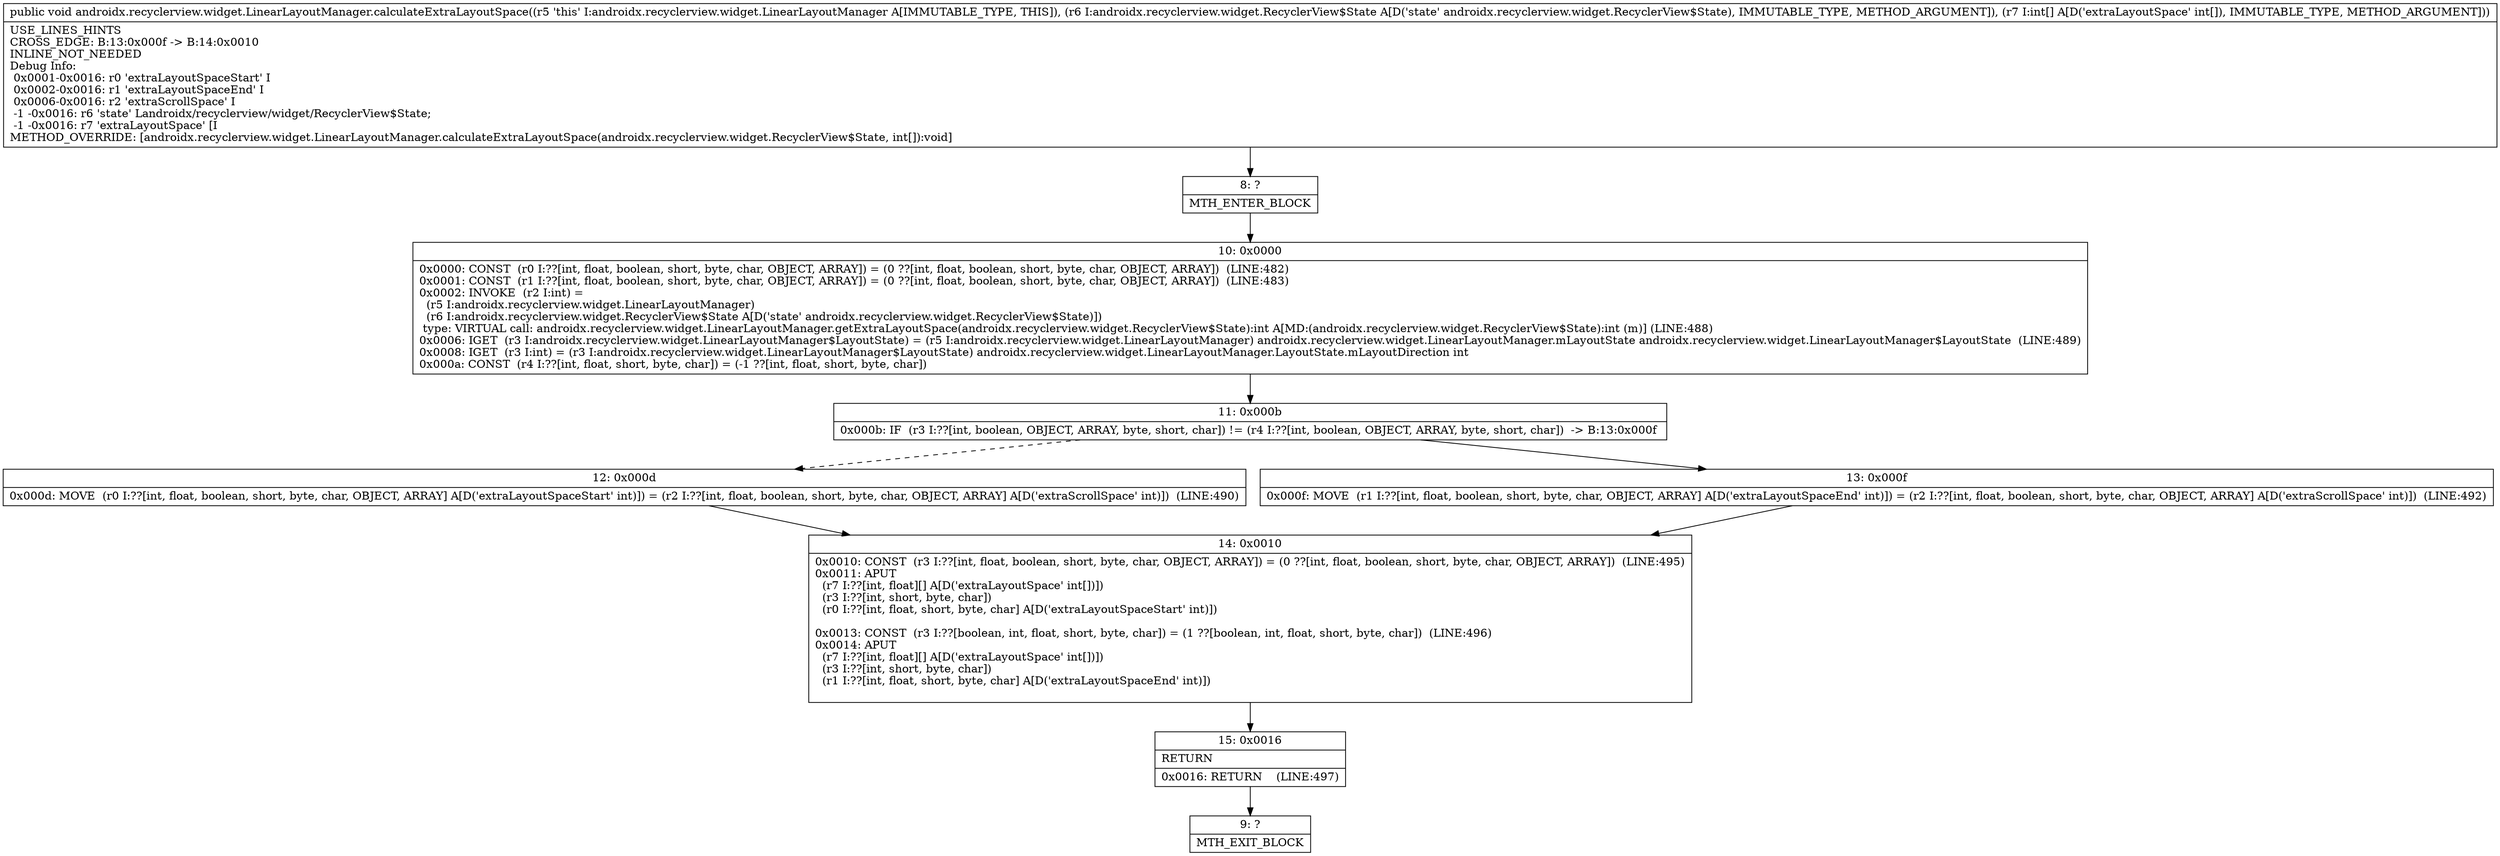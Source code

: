 digraph "CFG forandroidx.recyclerview.widget.LinearLayoutManager.calculateExtraLayoutSpace(Landroidx\/recyclerview\/widget\/RecyclerView$State;[I)V" {
Node_8 [shape=record,label="{8\:\ ?|MTH_ENTER_BLOCK\l}"];
Node_10 [shape=record,label="{10\:\ 0x0000|0x0000: CONST  (r0 I:??[int, float, boolean, short, byte, char, OBJECT, ARRAY]) = (0 ??[int, float, boolean, short, byte, char, OBJECT, ARRAY])  (LINE:482)\l0x0001: CONST  (r1 I:??[int, float, boolean, short, byte, char, OBJECT, ARRAY]) = (0 ??[int, float, boolean, short, byte, char, OBJECT, ARRAY])  (LINE:483)\l0x0002: INVOKE  (r2 I:int) = \l  (r5 I:androidx.recyclerview.widget.LinearLayoutManager)\l  (r6 I:androidx.recyclerview.widget.RecyclerView$State A[D('state' androidx.recyclerview.widget.RecyclerView$State)])\l type: VIRTUAL call: androidx.recyclerview.widget.LinearLayoutManager.getExtraLayoutSpace(androidx.recyclerview.widget.RecyclerView$State):int A[MD:(androidx.recyclerview.widget.RecyclerView$State):int (m)] (LINE:488)\l0x0006: IGET  (r3 I:androidx.recyclerview.widget.LinearLayoutManager$LayoutState) = (r5 I:androidx.recyclerview.widget.LinearLayoutManager) androidx.recyclerview.widget.LinearLayoutManager.mLayoutState androidx.recyclerview.widget.LinearLayoutManager$LayoutState  (LINE:489)\l0x0008: IGET  (r3 I:int) = (r3 I:androidx.recyclerview.widget.LinearLayoutManager$LayoutState) androidx.recyclerview.widget.LinearLayoutManager.LayoutState.mLayoutDirection int \l0x000a: CONST  (r4 I:??[int, float, short, byte, char]) = (\-1 ??[int, float, short, byte, char]) \l}"];
Node_11 [shape=record,label="{11\:\ 0x000b|0x000b: IF  (r3 I:??[int, boolean, OBJECT, ARRAY, byte, short, char]) != (r4 I:??[int, boolean, OBJECT, ARRAY, byte, short, char])  \-\> B:13:0x000f \l}"];
Node_12 [shape=record,label="{12\:\ 0x000d|0x000d: MOVE  (r0 I:??[int, float, boolean, short, byte, char, OBJECT, ARRAY] A[D('extraLayoutSpaceStart' int)]) = (r2 I:??[int, float, boolean, short, byte, char, OBJECT, ARRAY] A[D('extraScrollSpace' int)])  (LINE:490)\l}"];
Node_14 [shape=record,label="{14\:\ 0x0010|0x0010: CONST  (r3 I:??[int, float, boolean, short, byte, char, OBJECT, ARRAY]) = (0 ??[int, float, boolean, short, byte, char, OBJECT, ARRAY])  (LINE:495)\l0x0011: APUT  \l  (r7 I:??[int, float][] A[D('extraLayoutSpace' int[])])\l  (r3 I:??[int, short, byte, char])\l  (r0 I:??[int, float, short, byte, char] A[D('extraLayoutSpaceStart' int)])\l \l0x0013: CONST  (r3 I:??[boolean, int, float, short, byte, char]) = (1 ??[boolean, int, float, short, byte, char])  (LINE:496)\l0x0014: APUT  \l  (r7 I:??[int, float][] A[D('extraLayoutSpace' int[])])\l  (r3 I:??[int, short, byte, char])\l  (r1 I:??[int, float, short, byte, char] A[D('extraLayoutSpaceEnd' int)])\l \l}"];
Node_15 [shape=record,label="{15\:\ 0x0016|RETURN\l|0x0016: RETURN    (LINE:497)\l}"];
Node_9 [shape=record,label="{9\:\ ?|MTH_EXIT_BLOCK\l}"];
Node_13 [shape=record,label="{13\:\ 0x000f|0x000f: MOVE  (r1 I:??[int, float, boolean, short, byte, char, OBJECT, ARRAY] A[D('extraLayoutSpaceEnd' int)]) = (r2 I:??[int, float, boolean, short, byte, char, OBJECT, ARRAY] A[D('extraScrollSpace' int)])  (LINE:492)\l}"];
MethodNode[shape=record,label="{public void androidx.recyclerview.widget.LinearLayoutManager.calculateExtraLayoutSpace((r5 'this' I:androidx.recyclerview.widget.LinearLayoutManager A[IMMUTABLE_TYPE, THIS]), (r6 I:androidx.recyclerview.widget.RecyclerView$State A[D('state' androidx.recyclerview.widget.RecyclerView$State), IMMUTABLE_TYPE, METHOD_ARGUMENT]), (r7 I:int[] A[D('extraLayoutSpace' int[]), IMMUTABLE_TYPE, METHOD_ARGUMENT]))  | USE_LINES_HINTS\lCROSS_EDGE: B:13:0x000f \-\> B:14:0x0010\lINLINE_NOT_NEEDED\lDebug Info:\l  0x0001\-0x0016: r0 'extraLayoutSpaceStart' I\l  0x0002\-0x0016: r1 'extraLayoutSpaceEnd' I\l  0x0006\-0x0016: r2 'extraScrollSpace' I\l  \-1 \-0x0016: r6 'state' Landroidx\/recyclerview\/widget\/RecyclerView$State;\l  \-1 \-0x0016: r7 'extraLayoutSpace' [I\lMETHOD_OVERRIDE: [androidx.recyclerview.widget.LinearLayoutManager.calculateExtraLayoutSpace(androidx.recyclerview.widget.RecyclerView$State, int[]):void]\l}"];
MethodNode -> Node_8;Node_8 -> Node_10;
Node_10 -> Node_11;
Node_11 -> Node_12[style=dashed];
Node_11 -> Node_13;
Node_12 -> Node_14;
Node_14 -> Node_15;
Node_15 -> Node_9;
Node_13 -> Node_14;
}

